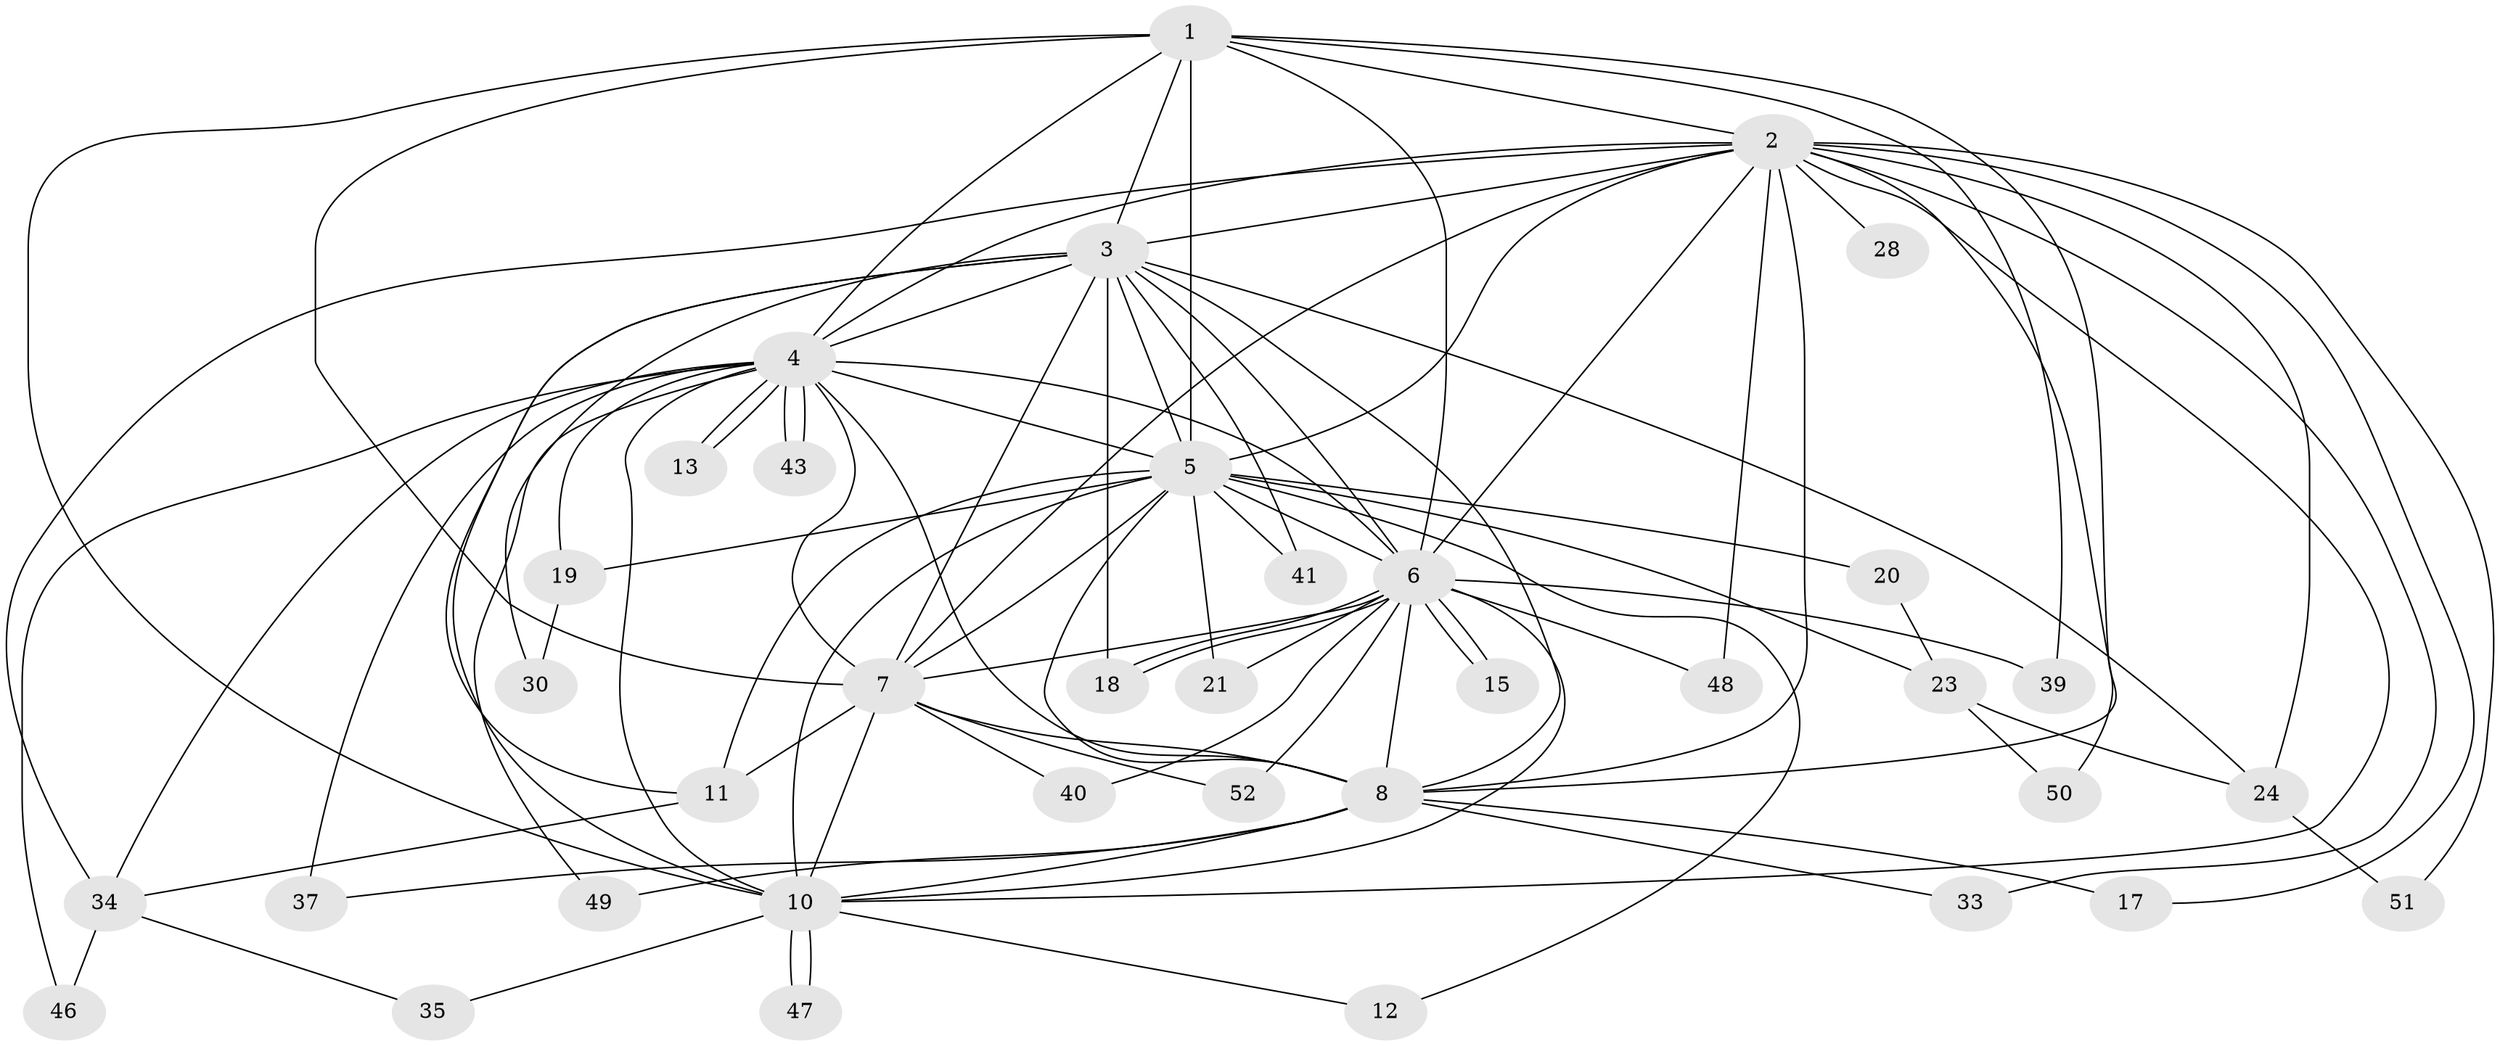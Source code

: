 // Generated by graph-tools (version 1.1) at 2025/51/02/27/25 19:51:42]
// undirected, 37 vertices, 94 edges
graph export_dot {
graph [start="1"]
  node [color=gray90,style=filled];
  1 [super="+31"];
  2 [super="+14"];
  3 [super="+22"];
  4 [super="+25"];
  5 [super="+9"];
  6 [super="+29"];
  7 [super="+38"];
  8 [super="+32"];
  10 [super="+27"];
  11 [super="+16"];
  12;
  13;
  15;
  17;
  18;
  19 [super="+36"];
  20;
  21 [super="+26"];
  23 [super="+42"];
  24 [super="+44"];
  28;
  30;
  33;
  34 [super="+45"];
  35;
  37;
  39;
  40;
  41;
  43;
  46;
  47;
  48;
  49;
  50;
  51;
  52;
  1 -- 2;
  1 -- 3;
  1 -- 4;
  1 -- 5 [weight=2];
  1 -- 6;
  1 -- 7 [weight=2];
  1 -- 8 [weight=2];
  1 -- 10;
  1 -- 39;
  2 -- 3;
  2 -- 4 [weight=2];
  2 -- 5 [weight=2];
  2 -- 6;
  2 -- 7;
  2 -- 8 [weight=2];
  2 -- 10;
  2 -- 17;
  2 -- 24;
  2 -- 28 [weight=2];
  2 -- 33;
  2 -- 48;
  2 -- 50;
  2 -- 51;
  2 -- 34;
  3 -- 4;
  3 -- 5 [weight=2];
  3 -- 6;
  3 -- 7;
  3 -- 8;
  3 -- 10 [weight=2];
  3 -- 11;
  3 -- 24;
  3 -- 30;
  3 -- 41;
  3 -- 18;
  4 -- 5 [weight=2];
  4 -- 6;
  4 -- 7;
  4 -- 8;
  4 -- 10;
  4 -- 13;
  4 -- 13;
  4 -- 19;
  4 -- 34;
  4 -- 37;
  4 -- 43;
  4 -- 43;
  4 -- 46;
  4 -- 49;
  5 -- 6 [weight=2];
  5 -- 7 [weight=2];
  5 -- 8 [weight=3];
  5 -- 10 [weight=2];
  5 -- 19 [weight=2];
  5 -- 20 [weight=2];
  5 -- 21 [weight=2];
  5 -- 23 [weight=2];
  5 -- 41;
  5 -- 11;
  5 -- 12;
  6 -- 7;
  6 -- 8;
  6 -- 10;
  6 -- 15;
  6 -- 15;
  6 -- 18;
  6 -- 18;
  6 -- 39;
  6 -- 40;
  6 -- 48;
  6 -- 52;
  6 -- 21;
  7 -- 8;
  7 -- 10;
  7 -- 40;
  7 -- 52;
  7 -- 11;
  8 -- 10;
  8 -- 17;
  8 -- 33;
  8 -- 37;
  8 -- 49;
  10 -- 12;
  10 -- 35;
  10 -- 47;
  10 -- 47;
  11 -- 34;
  19 -- 30;
  20 -- 23;
  23 -- 50;
  23 -- 24;
  24 -- 51;
  34 -- 35;
  34 -- 46;
}
